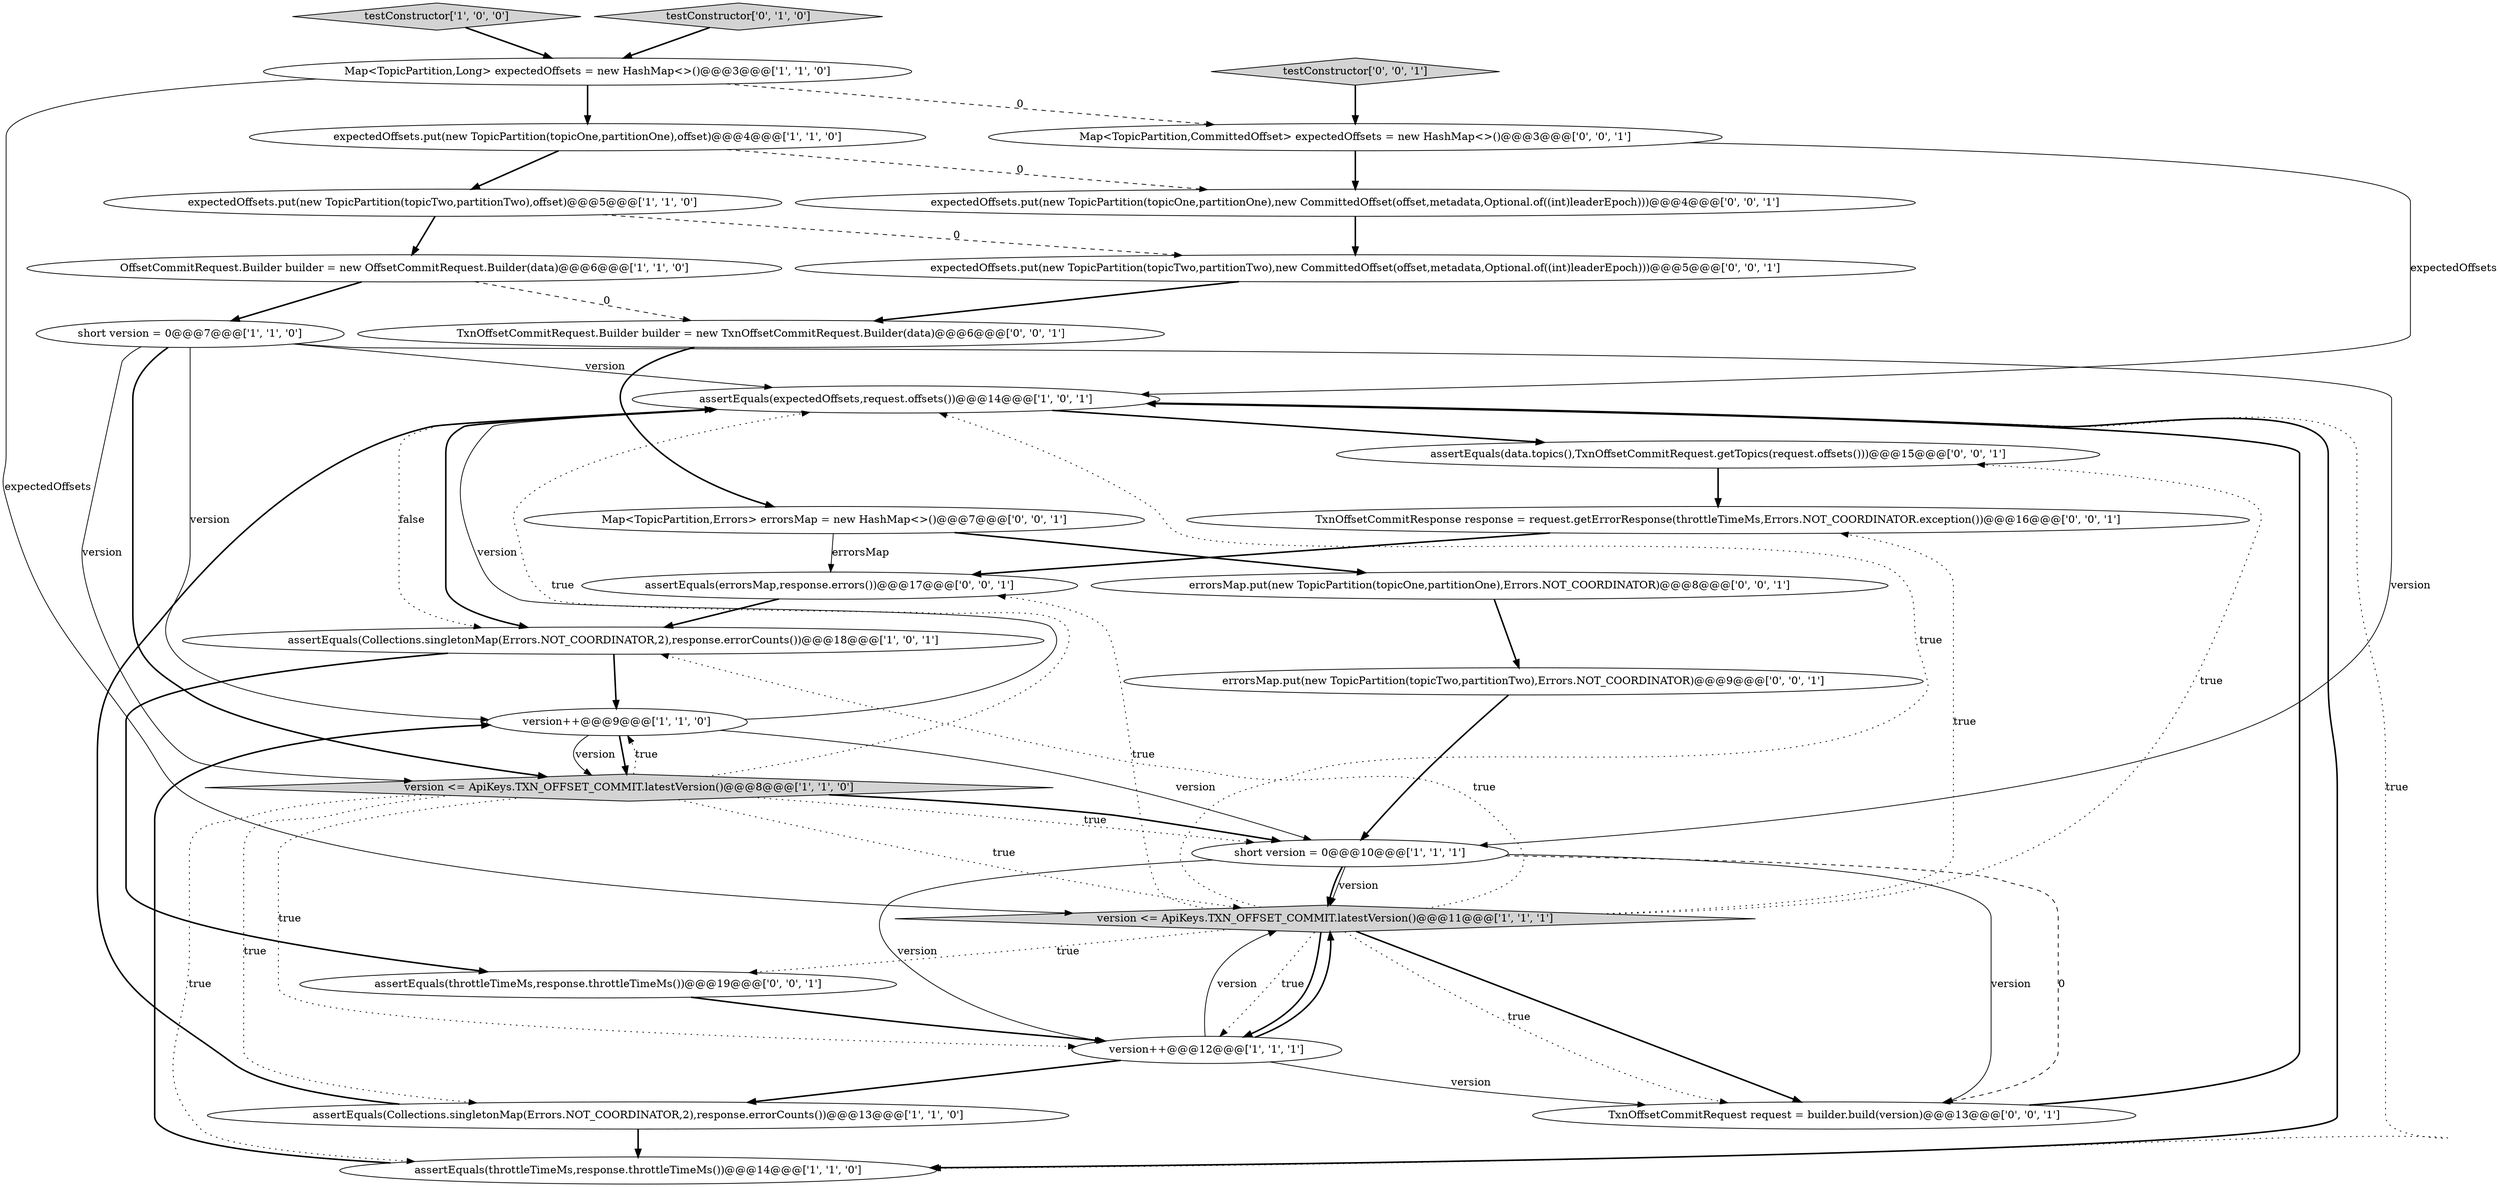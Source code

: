 digraph {
8 [style = filled, label = "assertEquals(expectedOffsets,request.offsets())@@@14@@@['1', '0', '1']", fillcolor = white, shape = ellipse image = "AAA0AAABBB1BBB"];
25 [style = filled, label = "assertEquals(errorsMap,response.errors())@@@17@@@['0', '0', '1']", fillcolor = white, shape = ellipse image = "AAA0AAABBB3BBB"];
27 [style = filled, label = "errorsMap.put(new TopicPartition(topicOne,partitionOne),Errors.NOT_COORDINATOR)@@@8@@@['0', '0', '1']", fillcolor = white, shape = ellipse image = "AAA0AAABBB3BBB"];
1 [style = filled, label = "OffsetCommitRequest.Builder builder = new OffsetCommitRequest.Builder(data)@@@6@@@['1', '1', '0']", fillcolor = white, shape = ellipse image = "AAA0AAABBB1BBB"];
7 [style = filled, label = "testConstructor['1', '0', '0']", fillcolor = lightgray, shape = diamond image = "AAA0AAABBB1BBB"];
0 [style = filled, label = "short version = 0@@@10@@@['1', '1', '1']", fillcolor = white, shape = ellipse image = "AAA0AAABBB1BBB"];
16 [style = filled, label = "TxnOffsetCommitResponse response = request.getErrorResponse(throttleTimeMs,Errors.NOT_COORDINATOR.exception())@@@16@@@['0', '0', '1']", fillcolor = white, shape = ellipse image = "AAA0AAABBB3BBB"];
23 [style = filled, label = "TxnOffsetCommitRequest request = builder.build(version)@@@13@@@['0', '0', '1']", fillcolor = white, shape = ellipse image = "AAA0AAABBB3BBB"];
9 [style = filled, label = "version++@@@9@@@['1', '1', '0']", fillcolor = white, shape = ellipse image = "AAA0AAABBB1BBB"];
28 [style = filled, label = "testConstructor['0', '0', '1']", fillcolor = lightgray, shape = diamond image = "AAA0AAABBB3BBB"];
19 [style = filled, label = "TxnOffsetCommitRequest.Builder builder = new TxnOffsetCommitRequest.Builder(data)@@@6@@@['0', '0', '1']", fillcolor = white, shape = ellipse image = "AAA0AAABBB3BBB"];
17 [style = filled, label = "expectedOffsets.put(new TopicPartition(topicOne,partitionOne),new CommittedOffset(offset,metadata,Optional.of((int)leaderEpoch)))@@@4@@@['0', '0', '1']", fillcolor = white, shape = ellipse image = "AAA0AAABBB3BBB"];
6 [style = filled, label = "version++@@@12@@@['1', '1', '1']", fillcolor = white, shape = ellipse image = "AAA0AAABBB1BBB"];
24 [style = filled, label = "Map<TopicPartition,Errors> errorsMap = new HashMap<>()@@@7@@@['0', '0', '1']", fillcolor = white, shape = ellipse image = "AAA0AAABBB3BBB"];
22 [style = filled, label = "assertEquals(throttleTimeMs,response.throttleTimeMs())@@@19@@@['0', '0', '1']", fillcolor = white, shape = ellipse image = "AAA0AAABBB3BBB"];
26 [style = filled, label = "assertEquals(data.topics(),TxnOffsetCommitRequest.getTopics(request.offsets()))@@@15@@@['0', '0', '1']", fillcolor = white, shape = ellipse image = "AAA0AAABBB3BBB"];
5 [style = filled, label = "assertEquals(Collections.singletonMap(Errors.NOT_COORDINATOR,2),response.errorCounts())@@@18@@@['1', '0', '1']", fillcolor = white, shape = ellipse image = "AAA0AAABBB1BBB"];
3 [style = filled, label = "assertEquals(throttleTimeMs,response.throttleTimeMs())@@@14@@@['1', '1', '0']", fillcolor = white, shape = ellipse image = "AAA0AAABBB1BBB"];
14 [style = filled, label = "Map<TopicPartition,Long> expectedOffsets = new HashMap<>()@@@3@@@['1', '1', '0']", fillcolor = white, shape = ellipse image = "AAA0AAABBB1BBB"];
15 [style = filled, label = "testConstructor['0', '1', '0']", fillcolor = lightgray, shape = diamond image = "AAA0AAABBB2BBB"];
2 [style = filled, label = "expectedOffsets.put(new TopicPartition(topicOne,partitionOne),offset)@@@4@@@['1', '1', '0']", fillcolor = white, shape = ellipse image = "AAA0AAABBB1BBB"];
13 [style = filled, label = "assertEquals(Collections.singletonMap(Errors.NOT_COORDINATOR,2),response.errorCounts())@@@13@@@['1', '1', '0']", fillcolor = white, shape = ellipse image = "AAA0AAABBB1BBB"];
11 [style = filled, label = "expectedOffsets.put(new TopicPartition(topicTwo,partitionTwo),offset)@@@5@@@['1', '1', '0']", fillcolor = white, shape = ellipse image = "AAA0AAABBB1BBB"];
18 [style = filled, label = "errorsMap.put(new TopicPartition(topicTwo,partitionTwo),Errors.NOT_COORDINATOR)@@@9@@@['0', '0', '1']", fillcolor = white, shape = ellipse image = "AAA0AAABBB3BBB"];
20 [style = filled, label = "expectedOffsets.put(new TopicPartition(topicTwo,partitionTwo),new CommittedOffset(offset,metadata,Optional.of((int)leaderEpoch)))@@@5@@@['0', '0', '1']", fillcolor = white, shape = ellipse image = "AAA0AAABBB3BBB"];
21 [style = filled, label = "Map<TopicPartition,CommittedOffset> expectedOffsets = new HashMap<>()@@@3@@@['0', '0', '1']", fillcolor = white, shape = ellipse image = "AAA0AAABBB3BBB"];
12 [style = filled, label = "version <= ApiKeys.TXN_OFFSET_COMMIT.latestVersion()@@@11@@@['1', '1', '1']", fillcolor = lightgray, shape = diamond image = "AAA0AAABBB1BBB"];
4 [style = filled, label = "short version = 0@@@7@@@['1', '1', '0']", fillcolor = white, shape = ellipse image = "AAA0AAABBB1BBB"];
10 [style = filled, label = "version <= ApiKeys.TXN_OFFSET_COMMIT.latestVersion()@@@8@@@['1', '1', '0']", fillcolor = lightgray, shape = diamond image = "AAA0AAABBB1BBB"];
28->21 [style = bold, label=""];
12->25 [style = dotted, label="true"];
4->10 [style = solid, label="version"];
10->13 [style = dotted, label="true"];
8->5 [style = dotted, label="false"];
24->25 [style = solid, label="errorsMap"];
10->3 [style = dotted, label="true"];
8->5 [style = bold, label=""];
21->8 [style = solid, label="expectedOffsets"];
11->20 [style = dashed, label="0"];
26->16 [style = bold, label=""];
10->12 [style = dotted, label="true"];
12->23 [style = dotted, label="true"];
22->6 [style = bold, label=""];
16->25 [style = bold, label=""];
14->12 [style = solid, label="expectedOffsets"];
2->11 [style = bold, label=""];
8->26 [style = bold, label=""];
9->8 [style = solid, label="version"];
12->16 [style = dotted, label="true"];
2->17 [style = dashed, label="0"];
21->17 [style = bold, label=""];
12->26 [style = dotted, label="true"];
6->13 [style = bold, label=""];
11->1 [style = bold, label=""];
6->12 [style = solid, label="version"];
9->10 [style = solid, label="version"];
19->24 [style = bold, label=""];
5->9 [style = bold, label=""];
17->20 [style = bold, label=""];
12->23 [style = bold, label=""];
0->12 [style = solid, label="version"];
10->0 [style = dotted, label="true"];
8->3 [style = bold, label=""];
12->5 [style = dotted, label="true"];
20->19 [style = bold, label=""];
7->14 [style = bold, label=""];
12->8 [style = dotted, label="true"];
1->19 [style = dashed, label="0"];
12->22 [style = dotted, label="true"];
0->23 [style = dashed, label="0"];
25->5 [style = bold, label=""];
0->12 [style = bold, label=""];
15->14 [style = bold, label=""];
10->8 [style = dotted, label="true"];
14->21 [style = dashed, label="0"];
23->8 [style = bold, label=""];
3->9 [style = bold, label=""];
4->0 [style = solid, label="version"];
4->9 [style = solid, label="version"];
6->12 [style = bold, label=""];
1->4 [style = bold, label=""];
27->18 [style = bold, label=""];
5->22 [style = bold, label=""];
14->2 [style = bold, label=""];
4->10 [style = bold, label=""];
13->3 [style = bold, label=""];
10->6 [style = dotted, label="true"];
8->3 [style = dotted, label="true"];
24->27 [style = bold, label=""];
13->8 [style = bold, label=""];
12->6 [style = dotted, label="true"];
4->8 [style = solid, label="version"];
6->23 [style = solid, label="version"];
10->9 [style = dotted, label="true"];
0->6 [style = solid, label="version"];
0->23 [style = solid, label="version"];
10->0 [style = bold, label=""];
12->6 [style = bold, label=""];
9->0 [style = solid, label="version"];
9->10 [style = bold, label=""];
18->0 [style = bold, label=""];
}
